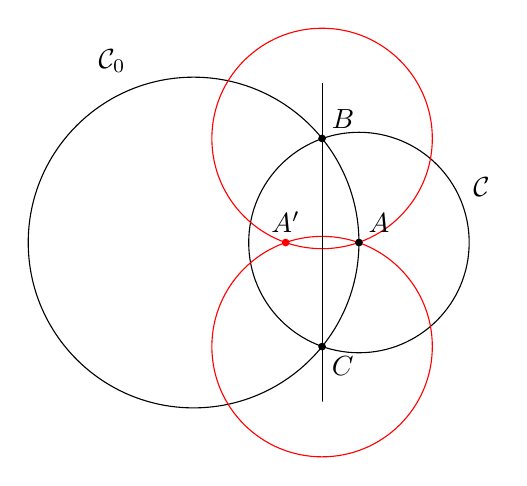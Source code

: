 \begin{tikzpicture}[scale=0.7]
   
     \def \maincircle{(0,0) circle (3)};
     \coordinate (O) at (0,0);

     \coordinate (A) at (3,0);
     \coordinate (B) at (39:3);   
     \coordinate (C) at (-39:3);   
     \coordinate (AA) at (1.67,0);   
     \def \secondcircle{(A) circle (2)};


     \draw \maincircle;
     \draw \secondcircle;  
     \draw[red] (B) circle (2);
     \draw[red] (C) circle (2);
  

     \draw (B)--(C)-- +(0,-1)--(B) -- +(0,1);     

%   \draw {\pgfpointintersectionofcircles
% {\pgfpointxy{0}{0}}{\pgfpointxy{3}{0}}
% {3cm}{2cm}{2}} circle {2};

   \node[above right] at (B) {$B$}; 
   \fill (B) circle (2pt);  


   \node[below right] at (C) {$C$}; 
   \fill (C) circle (2pt);  
%\pgfusepath{stroke}


       \node at (-1.9,2.9) [above right] {$\mathcal{C}_0$};   
       \node at (4.9,1) [right] {$\mathcal{C}$}; 
       \node at (A) [above right] {$A$};    
       \fill (A) circle (2pt);  


       \node at (AA) [above] {$A'$};    
       \fill[red] (AA) circle (2pt);  

\end{tikzpicture}
